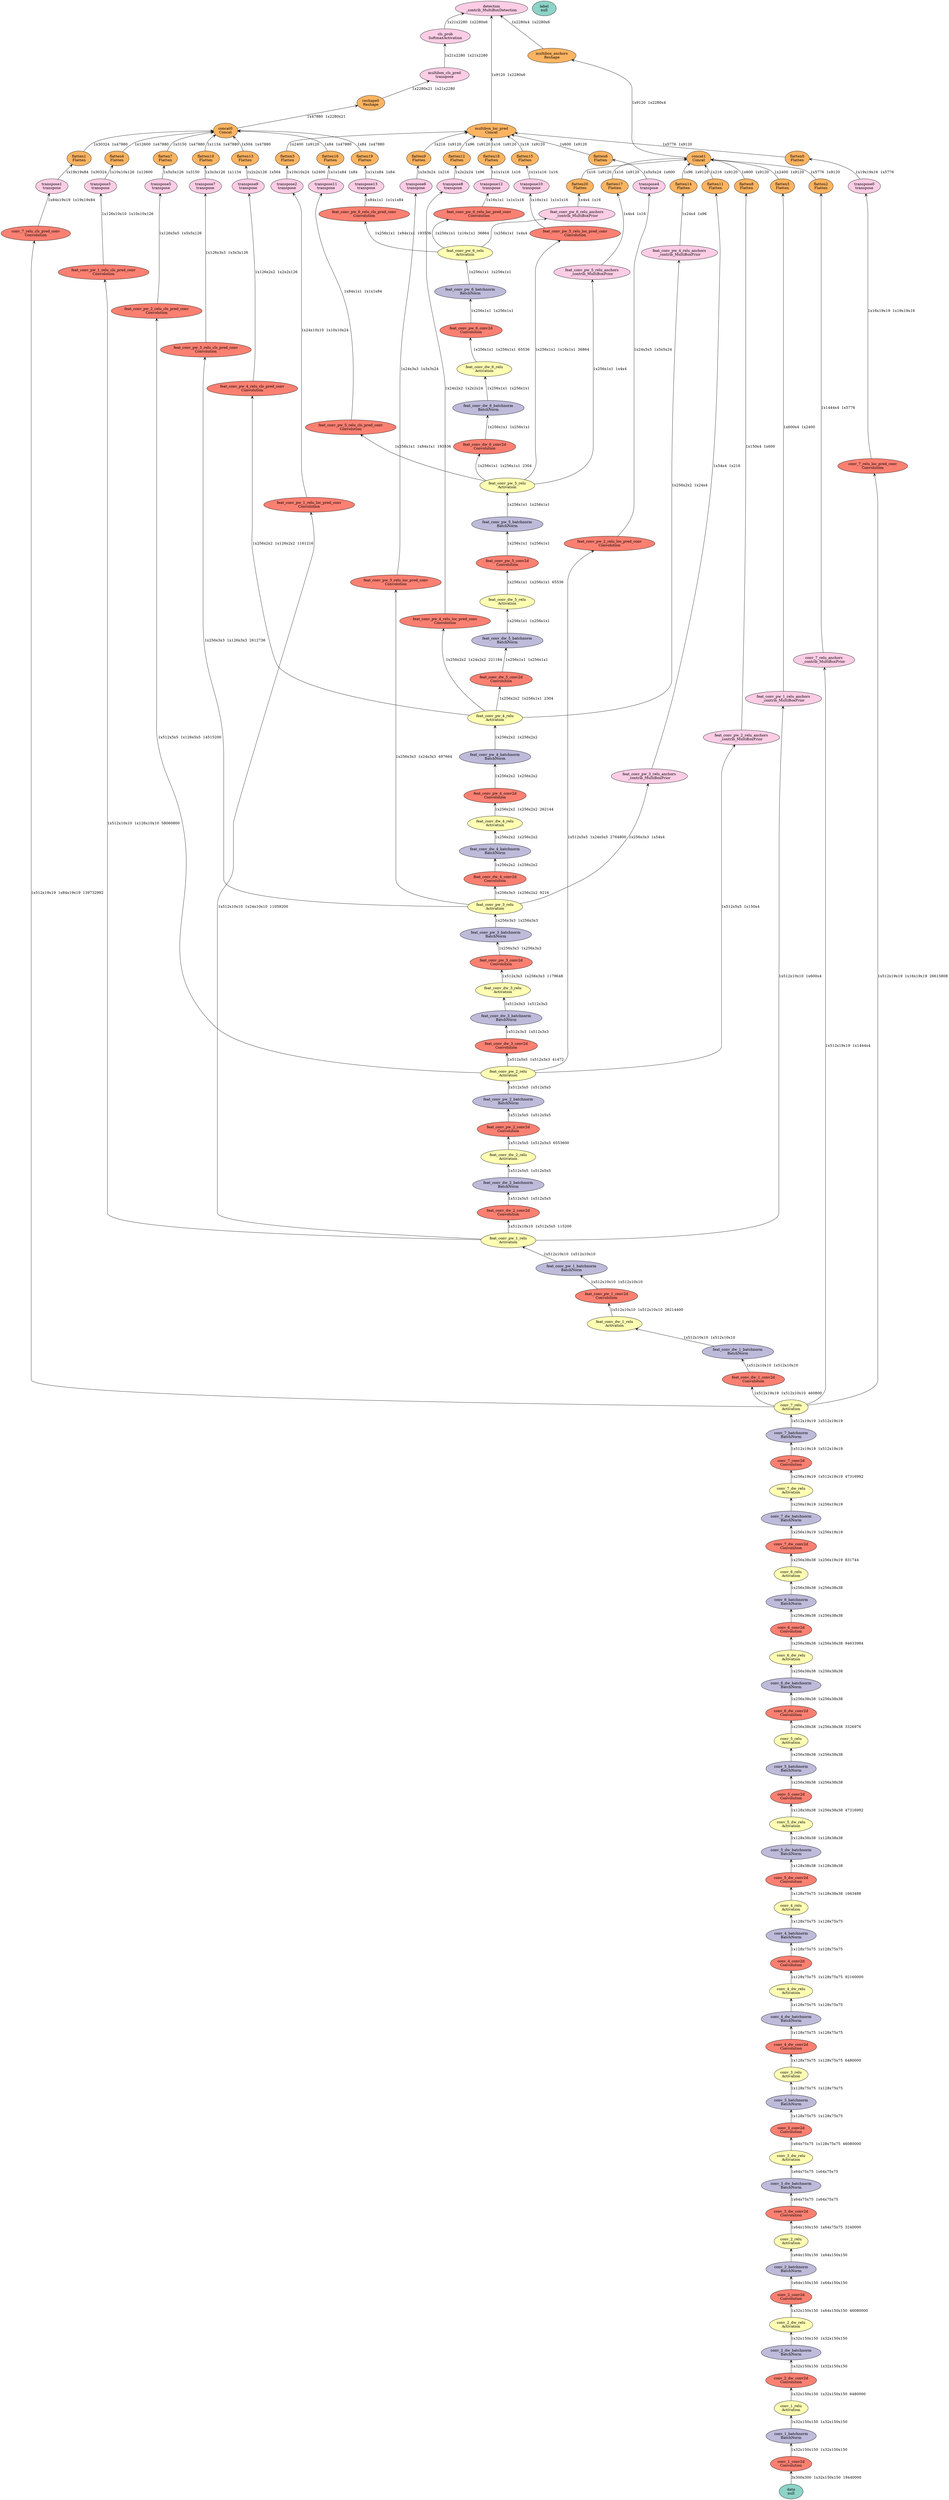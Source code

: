 digraph plot {
	data [label="data
null" fillcolor="#8dd3c7" fixedsize=false height=0.8034 hide_weights=true shape=oval style=filled width=1.3]
	conv_1_conv2d [label="conv_1_conv2d
Convolution" fillcolor="#fb8072" fixedsize=false height=0.8034 hide_weights=true shape=oval style=filled width=1.3]
	conv_1_batchnorm [label="conv_1_batchnorm
BatchNorm" fillcolor="#bebada" fixedsize=false height=0.8034 hide_weights=true shape=oval style=filled width=1.3]
	conv_1_relu [label="conv_1_relu
Activation" fillcolor="#ffffb3" fixedsize=false height=0.8034 hide_weights=true shape=oval style=filled width=1.3]
	conv_2_dw_conv2d [label="conv_2_dw_conv2d
Convolution" fillcolor="#fb8072" fixedsize=false height=0.8034 hide_weights=true shape=oval style=filled width=1.3]
	conv_2_dw_batchnorm [label="conv_2_dw_batchnorm
BatchNorm" fillcolor="#bebada" fixedsize=false height=0.8034 hide_weights=true shape=oval style=filled width=1.3]
	conv_2_dw_relu [label="conv_2_dw_relu
Activation" fillcolor="#ffffb3" fixedsize=false height=0.8034 hide_weights=true shape=oval style=filled width=1.3]
	conv_2_conv2d [label="conv_2_conv2d
Convolution" fillcolor="#fb8072" fixedsize=false height=0.8034 hide_weights=true shape=oval style=filled width=1.3]
	conv_2_batchnorm [label="conv_2_batchnorm
BatchNorm" fillcolor="#bebada" fixedsize=false height=0.8034 hide_weights=true shape=oval style=filled width=1.3]
	conv_2_relu [label="conv_2_relu
Activation" fillcolor="#ffffb3" fixedsize=false height=0.8034 hide_weights=true shape=oval style=filled width=1.3]
	conv_3_dw_conv2d [label="conv_3_dw_conv2d
Convolution" fillcolor="#fb8072" fixedsize=false height=0.8034 hide_weights=true shape=oval style=filled width=1.3]
	conv_3_dw_batchnorm [label="conv_3_dw_batchnorm
BatchNorm" fillcolor="#bebada" fixedsize=false height=0.8034 hide_weights=true shape=oval style=filled width=1.3]
	conv_3_dw_relu [label="conv_3_dw_relu
Activation" fillcolor="#ffffb3" fixedsize=false height=0.8034 hide_weights=true shape=oval style=filled width=1.3]
	conv_3_conv2d [label="conv_3_conv2d
Convolution" fillcolor="#fb8072" fixedsize=false height=0.8034 hide_weights=true shape=oval style=filled width=1.3]
	conv_3_batchnorm [label="conv_3_batchnorm
BatchNorm" fillcolor="#bebada" fixedsize=false height=0.8034 hide_weights=true shape=oval style=filled width=1.3]
	conv_3_relu [label="conv_3_relu
Activation" fillcolor="#ffffb3" fixedsize=false height=0.8034 hide_weights=true shape=oval style=filled width=1.3]
	conv_4_dw_conv2d [label="conv_4_dw_conv2d
Convolution" fillcolor="#fb8072" fixedsize=false height=0.8034 hide_weights=true shape=oval style=filled width=1.3]
	conv_4_dw_batchnorm [label="conv_4_dw_batchnorm
BatchNorm" fillcolor="#bebada" fixedsize=false height=0.8034 hide_weights=true shape=oval style=filled width=1.3]
	conv_4_dw_relu [label="conv_4_dw_relu
Activation" fillcolor="#ffffb3" fixedsize=false height=0.8034 hide_weights=true shape=oval style=filled width=1.3]
	conv_4_conv2d [label="conv_4_conv2d
Convolution" fillcolor="#fb8072" fixedsize=false height=0.8034 hide_weights=true shape=oval style=filled width=1.3]
	conv_4_batchnorm [label="conv_4_batchnorm
BatchNorm" fillcolor="#bebada" fixedsize=false height=0.8034 hide_weights=true shape=oval style=filled width=1.3]
	conv_4_relu [label="conv_4_relu
Activation" fillcolor="#ffffb3" fixedsize=false height=0.8034 hide_weights=true shape=oval style=filled width=1.3]
	conv_5_dw_conv2d [label="conv_5_dw_conv2d
Convolution" fillcolor="#fb8072" fixedsize=false height=0.8034 hide_weights=true shape=oval style=filled width=1.3]
	conv_5_dw_batchnorm [label="conv_5_dw_batchnorm
BatchNorm" fillcolor="#bebada" fixedsize=false height=0.8034 hide_weights=true shape=oval style=filled width=1.3]
	conv_5_dw_relu [label="conv_5_dw_relu
Activation" fillcolor="#ffffb3" fixedsize=false height=0.8034 hide_weights=true shape=oval style=filled width=1.3]
	conv_5_conv2d [label="conv_5_conv2d
Convolution" fillcolor="#fb8072" fixedsize=false height=0.8034 hide_weights=true shape=oval style=filled width=1.3]
	conv_5_batchnorm [label="conv_5_batchnorm
BatchNorm" fillcolor="#bebada" fixedsize=false height=0.8034 hide_weights=true shape=oval style=filled width=1.3]
	conv_5_relu [label="conv_5_relu
Activation" fillcolor="#ffffb3" fixedsize=false height=0.8034 hide_weights=true shape=oval style=filled width=1.3]
	conv_6_dw_conv2d [label="conv_6_dw_conv2d
Convolution" fillcolor="#fb8072" fixedsize=false height=0.8034 hide_weights=true shape=oval style=filled width=1.3]
	conv_6_dw_batchnorm [label="conv_6_dw_batchnorm
BatchNorm" fillcolor="#bebada" fixedsize=false height=0.8034 hide_weights=true shape=oval style=filled width=1.3]
	conv_6_dw_relu [label="conv_6_dw_relu
Activation" fillcolor="#ffffb3" fixedsize=false height=0.8034 hide_weights=true shape=oval style=filled width=1.3]
	conv_6_conv2d [label="conv_6_conv2d
Convolution" fillcolor="#fb8072" fixedsize=false height=0.8034 hide_weights=true shape=oval style=filled width=1.3]
	conv_6_batchnorm [label="conv_6_batchnorm
BatchNorm" fillcolor="#bebada" fixedsize=false height=0.8034 hide_weights=true shape=oval style=filled width=1.3]
	conv_6_relu [label="conv_6_relu
Activation" fillcolor="#ffffb3" fixedsize=false height=0.8034 hide_weights=true shape=oval style=filled width=1.3]
	conv_7_dw_conv2d [label="conv_7_dw_conv2d
Convolution" fillcolor="#fb8072" fixedsize=false height=0.8034 hide_weights=true shape=oval style=filled width=1.3]
	conv_7_dw_batchnorm [label="conv_7_dw_batchnorm
BatchNorm" fillcolor="#bebada" fixedsize=false height=0.8034 hide_weights=true shape=oval style=filled width=1.3]
	conv_7_dw_relu [label="conv_7_dw_relu
Activation" fillcolor="#ffffb3" fixedsize=false height=0.8034 hide_weights=true shape=oval style=filled width=1.3]
	conv_7_conv2d [label="conv_7_conv2d
Convolution" fillcolor="#fb8072" fixedsize=false height=0.8034 hide_weights=true shape=oval style=filled width=1.3]
	conv_7_batchnorm [label="conv_7_batchnorm
BatchNorm" fillcolor="#bebada" fixedsize=false height=0.8034 hide_weights=true shape=oval style=filled width=1.3]
	conv_7_relu [label="conv_7_relu
Activation" fillcolor="#ffffb3" fixedsize=false height=0.8034 hide_weights=true shape=oval style=filled width=1.3]
	conv_7_relu_cls_pred_conv [label="conv_7_relu_cls_pred_conv
Convolution" fillcolor="#fb8072" fixedsize=false height=0.8034 hide_weights=true shape=oval style=filled width=1.3]
	transpose1 [label="transpose1
transpose" fillcolor="#fccde5" fixedsize=false height=0.8034 hide_weights=true shape=oval style=filled width=1.3]
	flatten1 [label="flatten1
Flatten" fillcolor="#fdb462" fixedsize=false height=0.8034 hide_weights=true shape=oval style=filled width=1.3]
	feat_conv_dw_1_conv2d [label="feat_conv_dw_1_conv2d
Convolution" fillcolor="#fb8072" fixedsize=false height=0.8034 hide_weights=true shape=oval style=filled width=1.3]
	feat_conv_dw_1_batchnorm [label="feat_conv_dw_1_batchnorm
BatchNorm" fillcolor="#bebada" fixedsize=false height=0.8034 hide_weights=true shape=oval style=filled width=1.3]
	feat_conv_dw_1_relu [label="feat_conv_dw_1_relu
Activation" fillcolor="#ffffb3" fixedsize=false height=0.8034 hide_weights=true shape=oval style=filled width=1.3]
	feat_conv_pw_1_conv2d [label="feat_conv_pw_1_conv2d
Convolution" fillcolor="#fb8072" fixedsize=false height=0.8034 hide_weights=true shape=oval style=filled width=1.3]
	feat_conv_pw_1_batchnorm [label="feat_conv_pw_1_batchnorm
BatchNorm" fillcolor="#bebada" fixedsize=false height=0.8034 hide_weights=true shape=oval style=filled width=1.3]
	feat_conv_pw_1_relu [label="feat_conv_pw_1_relu
Activation" fillcolor="#ffffb3" fixedsize=false height=0.8034 hide_weights=true shape=oval style=filled width=1.3]
	feat_conv_pw_1_relu_cls_pred_conv [label="feat_conv_pw_1_relu_cls_pred_conv
Convolution" fillcolor="#fb8072" fixedsize=false height=0.8034 hide_weights=true shape=oval style=filled width=1.3]
	transpose3 [label="transpose3
transpose" fillcolor="#fccde5" fixedsize=false height=0.8034 hide_weights=true shape=oval style=filled width=1.3]
	flatten4 [label="flatten4
Flatten" fillcolor="#fdb462" fixedsize=false height=0.8034 hide_weights=true shape=oval style=filled width=1.3]
	feat_conv_dw_2_conv2d [label="feat_conv_dw_2_conv2d
Convolution" fillcolor="#fb8072" fixedsize=false height=0.8034 hide_weights=true shape=oval style=filled width=1.3]
	feat_conv_dw_2_batchnorm [label="feat_conv_dw_2_batchnorm
BatchNorm" fillcolor="#bebada" fixedsize=false height=0.8034 hide_weights=true shape=oval style=filled width=1.3]
	feat_conv_dw_2_relu [label="feat_conv_dw_2_relu
Activation" fillcolor="#ffffb3" fixedsize=false height=0.8034 hide_weights=true shape=oval style=filled width=1.3]
	feat_conv_pw_2_conv2d [label="feat_conv_pw_2_conv2d
Convolution" fillcolor="#fb8072" fixedsize=false height=0.8034 hide_weights=true shape=oval style=filled width=1.3]
	feat_conv_pw_2_batchnorm [label="feat_conv_pw_2_batchnorm
BatchNorm" fillcolor="#bebada" fixedsize=false height=0.8034 hide_weights=true shape=oval style=filled width=1.3]
	feat_conv_pw_2_relu [label="feat_conv_pw_2_relu
Activation" fillcolor="#ffffb3" fixedsize=false height=0.8034 hide_weights=true shape=oval style=filled width=1.3]
	feat_conv_pw_2_relu_cls_pred_conv [label="feat_conv_pw_2_relu_cls_pred_conv
Convolution" fillcolor="#fb8072" fixedsize=false height=0.8034 hide_weights=true shape=oval style=filled width=1.3]
	transpose5 [label="transpose5
transpose" fillcolor="#fccde5" fixedsize=false height=0.8034 hide_weights=true shape=oval style=filled width=1.3]
	flatten7 [label="flatten7
Flatten" fillcolor="#fdb462" fixedsize=false height=0.8034 hide_weights=true shape=oval style=filled width=1.3]
	feat_conv_dw_3_conv2d [label="feat_conv_dw_3_conv2d
Convolution" fillcolor="#fb8072" fixedsize=false height=0.8034 hide_weights=true shape=oval style=filled width=1.3]
	feat_conv_dw_3_batchnorm [label="feat_conv_dw_3_batchnorm
BatchNorm" fillcolor="#bebada" fixedsize=false height=0.8034 hide_weights=true shape=oval style=filled width=1.3]
	feat_conv_dw_3_relu [label="feat_conv_dw_3_relu
Activation" fillcolor="#ffffb3" fixedsize=false height=0.8034 hide_weights=true shape=oval style=filled width=1.3]
	feat_conv_pw_3_conv2d [label="feat_conv_pw_3_conv2d
Convolution" fillcolor="#fb8072" fixedsize=false height=0.8034 hide_weights=true shape=oval style=filled width=1.3]
	feat_conv_pw_3_batchnorm [label="feat_conv_pw_3_batchnorm
BatchNorm" fillcolor="#bebada" fixedsize=false height=0.8034 hide_weights=true shape=oval style=filled width=1.3]
	feat_conv_pw_3_relu [label="feat_conv_pw_3_relu
Activation" fillcolor="#ffffb3" fixedsize=false height=0.8034 hide_weights=true shape=oval style=filled width=1.3]
	feat_conv_pw_3_relu_cls_pred_conv [label="feat_conv_pw_3_relu_cls_pred_conv
Convolution" fillcolor="#fb8072" fixedsize=false height=0.8034 hide_weights=true shape=oval style=filled width=1.3]
	transpose7 [label="transpose7
transpose" fillcolor="#fccde5" fixedsize=false height=0.8034 hide_weights=true shape=oval style=filled width=1.3]
	flatten10 [label="flatten10
Flatten" fillcolor="#fdb462" fixedsize=false height=0.8034 hide_weights=true shape=oval style=filled width=1.3]
	feat_conv_dw_4_conv2d [label="feat_conv_dw_4_conv2d
Convolution" fillcolor="#fb8072" fixedsize=false height=0.8034 hide_weights=true shape=oval style=filled width=1.3]
	feat_conv_dw_4_batchnorm [label="feat_conv_dw_4_batchnorm
BatchNorm" fillcolor="#bebada" fixedsize=false height=0.8034 hide_weights=true shape=oval style=filled width=1.3]
	feat_conv_dw_4_relu [label="feat_conv_dw_4_relu
Activation" fillcolor="#ffffb3" fixedsize=false height=0.8034 hide_weights=true shape=oval style=filled width=1.3]
	feat_conv_pw_4_conv2d [label="feat_conv_pw_4_conv2d
Convolution" fillcolor="#fb8072" fixedsize=false height=0.8034 hide_weights=true shape=oval style=filled width=1.3]
	feat_conv_pw_4_batchnorm [label="feat_conv_pw_4_batchnorm
BatchNorm" fillcolor="#bebada" fixedsize=false height=0.8034 hide_weights=true shape=oval style=filled width=1.3]
	feat_conv_pw_4_relu [label="feat_conv_pw_4_relu
Activation" fillcolor="#ffffb3" fixedsize=false height=0.8034 hide_weights=true shape=oval style=filled width=1.3]
	feat_conv_pw_4_relu_cls_pred_conv [label="feat_conv_pw_4_relu_cls_pred_conv
Convolution" fillcolor="#fb8072" fixedsize=false height=0.8034 hide_weights=true shape=oval style=filled width=1.3]
	transpose9 [label="transpose9
transpose" fillcolor="#fccde5" fixedsize=false height=0.8034 hide_weights=true shape=oval style=filled width=1.3]
	flatten13 [label="flatten13
Flatten" fillcolor="#fdb462" fixedsize=false height=0.8034 hide_weights=true shape=oval style=filled width=1.3]
	feat_conv_dw_5_conv2d [label="feat_conv_dw_5_conv2d
Convolution" fillcolor="#fb8072" fixedsize=false height=0.8034 hide_weights=true shape=oval style=filled width=1.3]
	feat_conv_dw_5_batchnorm [label="feat_conv_dw_5_batchnorm
BatchNorm" fillcolor="#bebada" fixedsize=false height=0.8034 hide_weights=true shape=oval style=filled width=1.3]
	feat_conv_dw_5_relu [label="feat_conv_dw_5_relu
Activation" fillcolor="#ffffb3" fixedsize=false height=0.8034 hide_weights=true shape=oval style=filled width=1.3]
	feat_conv_pw_5_conv2d [label="feat_conv_pw_5_conv2d
Convolution" fillcolor="#fb8072" fixedsize=false height=0.8034 hide_weights=true shape=oval style=filled width=1.3]
	feat_conv_pw_5_batchnorm [label="feat_conv_pw_5_batchnorm
BatchNorm" fillcolor="#bebada" fixedsize=false height=0.8034 hide_weights=true shape=oval style=filled width=1.3]
	feat_conv_pw_5_relu [label="feat_conv_pw_5_relu
Activation" fillcolor="#ffffb3" fixedsize=false height=0.8034 hide_weights=true shape=oval style=filled width=1.3]
	feat_conv_pw_5_relu_cls_pred_conv [label="feat_conv_pw_5_relu_cls_pred_conv
Convolution" fillcolor="#fb8072" fixedsize=false height=0.8034 hide_weights=true shape=oval style=filled width=1.3]
	transpose11 [label="transpose11
transpose" fillcolor="#fccde5" fixedsize=false height=0.8034 hide_weights=true shape=oval style=filled width=1.3]
	flatten16 [label="flatten16
Flatten" fillcolor="#fdb462" fixedsize=false height=0.8034 hide_weights=true shape=oval style=filled width=1.3]
	feat_conv_dw_6_conv2d [label="feat_conv_dw_6_conv2d
Convolution" fillcolor="#fb8072" fixedsize=false height=0.8034 hide_weights=true shape=oval style=filled width=1.3]
	feat_conv_dw_6_batchnorm [label="feat_conv_dw_6_batchnorm
BatchNorm" fillcolor="#bebada" fixedsize=false height=0.8034 hide_weights=true shape=oval style=filled width=1.3]
	feat_conv_dw_6_relu [label="feat_conv_dw_6_relu
Activation" fillcolor="#ffffb3" fixedsize=false height=0.8034 hide_weights=true shape=oval style=filled width=1.3]
	feat_conv_pw_6_conv2d [label="feat_conv_pw_6_conv2d
Convolution" fillcolor="#fb8072" fixedsize=false height=0.8034 hide_weights=true shape=oval style=filled width=1.3]
	feat_conv_pw_6_batchnorm [label="feat_conv_pw_6_batchnorm
BatchNorm" fillcolor="#bebada" fixedsize=false height=0.8034 hide_weights=true shape=oval style=filled width=1.3]
	feat_conv_pw_6_relu [label="feat_conv_pw_6_relu
Activation" fillcolor="#ffffb3" fixedsize=false height=0.8034 hide_weights=true shape=oval style=filled width=1.3]
	feat_conv_pw_6_relu_cls_pred_conv [label="feat_conv_pw_6_relu_cls_pred_conv
Convolution" fillcolor="#fb8072" fixedsize=false height=0.8034 hide_weights=true shape=oval style=filled width=1.3]
	transpose13 [label="transpose13
transpose" fillcolor="#fccde5" fixedsize=false height=0.8034 hide_weights=true shape=oval style=filled width=1.3]
	flatten19 [label="flatten19
Flatten" fillcolor="#fdb462" fixedsize=false height=0.8034 hide_weights=true shape=oval style=filled width=1.3]
	concat0 [label="concat0
Concat" fillcolor="#fdb462" fixedsize=false height=0.8034 hide_weights=true shape=oval style=filled width=1.3]
	reshape0 [label="reshape0
Reshape" fillcolor="#fdb462" fixedsize=false height=0.8034 hide_weights=true shape=oval style=filled width=1.3]
	multibox_cls_pred [label="multibox_cls_pred
transpose" fillcolor="#fccde5" fixedsize=false height=0.8034 hide_weights=true shape=oval style=filled width=1.3]
	cls_prob [label="cls_prob
SoftmaxActivation" fillcolor="#fccde5" fixedsize=false height=0.8034 hide_weights=true shape=oval style=filled width=1.3]
	conv_7_relu_loc_pred_conv [label="conv_7_relu_loc_pred_conv
Convolution" fillcolor="#fb8072" fixedsize=false height=0.8034 hide_weights=true shape=oval style=filled width=1.3]
	transpose0 [label="transpose0
transpose" fillcolor="#fccde5" fixedsize=false height=0.8034 hide_weights=true shape=oval style=filled width=1.3]
	flatten0 [label="flatten0
Flatten" fillcolor="#fdb462" fixedsize=false height=0.8034 hide_weights=true shape=oval style=filled width=1.3]
	feat_conv_pw_1_relu_loc_pred_conv [label="feat_conv_pw_1_relu_loc_pred_conv
Convolution" fillcolor="#fb8072" fixedsize=false height=0.8034 hide_weights=true shape=oval style=filled width=1.3]
	transpose2 [label="transpose2
transpose" fillcolor="#fccde5" fixedsize=false height=0.8034 hide_weights=true shape=oval style=filled width=1.3]
	flatten3 [label="flatten3
Flatten" fillcolor="#fdb462" fixedsize=false height=0.8034 hide_weights=true shape=oval style=filled width=1.3]
	feat_conv_pw_2_relu_loc_pred_conv [label="feat_conv_pw_2_relu_loc_pred_conv
Convolution" fillcolor="#fb8072" fixedsize=false height=0.8034 hide_weights=true shape=oval style=filled width=1.3]
	transpose4 [label="transpose4
transpose" fillcolor="#fccde5" fixedsize=false height=0.8034 hide_weights=true shape=oval style=filled width=1.3]
	flatten6 [label="flatten6
Flatten" fillcolor="#fdb462" fixedsize=false height=0.8034 hide_weights=true shape=oval style=filled width=1.3]
	feat_conv_pw_3_relu_loc_pred_conv [label="feat_conv_pw_3_relu_loc_pred_conv
Convolution" fillcolor="#fb8072" fixedsize=false height=0.8034 hide_weights=true shape=oval style=filled width=1.3]
	transpose6 [label="transpose6
transpose" fillcolor="#fccde5" fixedsize=false height=0.8034 hide_weights=true shape=oval style=filled width=1.3]
	flatten9 [label="flatten9
Flatten" fillcolor="#fdb462" fixedsize=false height=0.8034 hide_weights=true shape=oval style=filled width=1.3]
	feat_conv_pw_4_relu_loc_pred_conv [label="feat_conv_pw_4_relu_loc_pred_conv
Convolution" fillcolor="#fb8072" fixedsize=false height=0.8034 hide_weights=true shape=oval style=filled width=1.3]
	transpose8 [label="transpose8
transpose" fillcolor="#fccde5" fixedsize=false height=0.8034 hide_weights=true shape=oval style=filled width=1.3]
	flatten12 [label="flatten12
Flatten" fillcolor="#fdb462" fixedsize=false height=0.8034 hide_weights=true shape=oval style=filled width=1.3]
	feat_conv_pw_5_relu_loc_pred_conv [label="feat_conv_pw_5_relu_loc_pred_conv
Convolution" fillcolor="#fb8072" fixedsize=false height=0.8034 hide_weights=true shape=oval style=filled width=1.3]
	transpose10 [label="transpose10
transpose" fillcolor="#fccde5" fixedsize=false height=0.8034 hide_weights=true shape=oval style=filled width=1.3]
	flatten15 [label="flatten15
Flatten" fillcolor="#fdb462" fixedsize=false height=0.8034 hide_weights=true shape=oval style=filled width=1.3]
	feat_conv_pw_6_relu_loc_pred_conv [label="feat_conv_pw_6_relu_loc_pred_conv
Convolution" fillcolor="#fb8072" fixedsize=false height=0.8034 hide_weights=true shape=oval style=filled width=1.3]
	transpose12 [label="transpose12
transpose" fillcolor="#fccde5" fixedsize=false height=0.8034 hide_weights=true shape=oval style=filled width=1.3]
	flatten18 [label="flatten18
Flatten" fillcolor="#fdb462" fixedsize=false height=0.8034 hide_weights=true shape=oval style=filled width=1.3]
	multibox_loc_pred [label="multibox_loc_pred
Concat" fillcolor="#fdb462" fixedsize=false height=0.8034 hide_weights=true shape=oval style=filled width=1.3]
	conv_7_relu_anchors [label="conv_7_relu_anchors
_contrib_MultiBoxPrior" fillcolor="#fccde5" fixedsize=false height=0.8034 hide_weights=true shape=oval style=filled width=1.3]
	flatten2 [label="flatten2
Flatten" fillcolor="#fdb462" fixedsize=false height=0.8034 hide_weights=true shape=oval style=filled width=1.3]
	feat_conv_pw_1_relu_anchors [label="feat_conv_pw_1_relu_anchors
_contrib_MultiBoxPrior" fillcolor="#fccde5" fixedsize=false height=0.8034 hide_weights=true shape=oval style=filled width=1.3]
	flatten5 [label="flatten5
Flatten" fillcolor="#fdb462" fixedsize=false height=0.8034 hide_weights=true shape=oval style=filled width=1.3]
	feat_conv_pw_2_relu_anchors [label="feat_conv_pw_2_relu_anchors
_contrib_MultiBoxPrior" fillcolor="#fccde5" fixedsize=false height=0.8034 hide_weights=true shape=oval style=filled width=1.3]
	flatten8 [label="flatten8
Flatten" fillcolor="#fdb462" fixedsize=false height=0.8034 hide_weights=true shape=oval style=filled width=1.3]
	feat_conv_pw_3_relu_anchors [label="feat_conv_pw_3_relu_anchors
_contrib_MultiBoxPrior" fillcolor="#fccde5" fixedsize=false height=0.8034 hide_weights=true shape=oval style=filled width=1.3]
	flatten11 [label="flatten11
Flatten" fillcolor="#fdb462" fixedsize=false height=0.8034 hide_weights=true shape=oval style=filled width=1.3]
	feat_conv_pw_4_relu_anchors [label="feat_conv_pw_4_relu_anchors
_contrib_MultiBoxPrior" fillcolor="#fccde5" fixedsize=false height=0.8034 hide_weights=true shape=oval style=filled width=1.3]
	flatten14 [label="flatten14
Flatten" fillcolor="#fdb462" fixedsize=false height=0.8034 hide_weights=true shape=oval style=filled width=1.3]
	feat_conv_pw_5_relu_anchors [label="feat_conv_pw_5_relu_anchors
_contrib_MultiBoxPrior" fillcolor="#fccde5" fixedsize=false height=0.8034 hide_weights=true shape=oval style=filled width=1.3]
	flatten17 [label="flatten17
Flatten" fillcolor="#fdb462" fixedsize=false height=0.8034 hide_weights=true shape=oval style=filled width=1.3]
	feat_conv_pw_6_relu_anchors [label="feat_conv_pw_6_relu_anchors
_contrib_MultiBoxPrior" fillcolor="#fccde5" fixedsize=false height=0.8034 hide_weights=true shape=oval style=filled width=1.3]
	flatten20 [label="flatten20
Flatten" fillcolor="#fdb462" fixedsize=false height=0.8034 hide_weights=true shape=oval style=filled width=1.3]
	concat1 [label="concat1
Concat" fillcolor="#fdb462" fixedsize=false height=0.8034 hide_weights=true shape=oval style=filled width=1.3]
	multibox_anchors [label="multibox_anchors
Reshape" fillcolor="#fdb462" fixedsize=false height=0.8034 hide_weights=true shape=oval style=filled width=1.3]
	detection [label="detection
_contrib_MultiBoxDetection" fillcolor="#fccde5" fixedsize=false height=0.8034 hide_weights=true shape=oval style=filled width=1.3]
	label [label="label
null" fillcolor="#8dd3c7" fixedsize=false height=0.8034 hide_weights=true shape=oval style=filled width=1.3]
	conv_1_conv2d -> data [label="3x300x300  1x32x150x150  19440000" arrowtail=open dir=back]
	conv_1_batchnorm -> conv_1_conv2d [label="1x32x150x150  1x32x150x150" arrowtail=open dir=back]
	conv_1_relu -> conv_1_batchnorm [label="1x32x150x150  1x32x150x150" arrowtail=open dir=back]
	conv_2_dw_conv2d -> conv_1_relu [label="1x32x150x150  1x32x150x150  6480000" arrowtail=open dir=back]
	conv_2_dw_batchnorm -> conv_2_dw_conv2d [label="1x32x150x150  1x32x150x150" arrowtail=open dir=back]
	conv_2_dw_relu -> conv_2_dw_batchnorm [label="1x32x150x150  1x32x150x150" arrowtail=open dir=back]
	conv_2_conv2d -> conv_2_dw_relu [label="1x32x150x150  1x64x150x150  46080000" arrowtail=open dir=back]
	conv_2_batchnorm -> conv_2_conv2d [label="1x64x150x150  1x64x150x150" arrowtail=open dir=back]
	conv_2_relu -> conv_2_batchnorm [label="1x64x150x150  1x64x150x150" arrowtail=open dir=back]
	conv_3_dw_conv2d -> conv_2_relu [label="1x64x150x150  1x64x75x75  3240000" arrowtail=open dir=back]
	conv_3_dw_batchnorm -> conv_3_dw_conv2d [label="1x64x75x75  1x64x75x75" arrowtail=open dir=back]
	conv_3_dw_relu -> conv_3_dw_batchnorm [label="1x64x75x75  1x64x75x75" arrowtail=open dir=back]
	conv_3_conv2d -> conv_3_dw_relu [label="1x64x75x75  1x128x75x75  46080000" arrowtail=open dir=back]
	conv_3_batchnorm -> conv_3_conv2d [label="1x128x75x75  1x128x75x75" arrowtail=open dir=back]
	conv_3_relu -> conv_3_batchnorm [label="1x128x75x75  1x128x75x75" arrowtail=open dir=back]
	conv_4_dw_conv2d -> conv_3_relu [label="1x128x75x75  1x128x75x75  6480000" arrowtail=open dir=back]
	conv_4_dw_batchnorm -> conv_4_dw_conv2d [label="1x128x75x75  1x128x75x75" arrowtail=open dir=back]
	conv_4_dw_relu -> conv_4_dw_batchnorm [label="1x128x75x75  1x128x75x75" arrowtail=open dir=back]
	conv_4_conv2d -> conv_4_dw_relu [label="1x128x75x75  1x128x75x75  92160000" arrowtail=open dir=back]
	conv_4_batchnorm -> conv_4_conv2d [label="1x128x75x75  1x128x75x75" arrowtail=open dir=back]
	conv_4_relu -> conv_4_batchnorm [label="1x128x75x75  1x128x75x75" arrowtail=open dir=back]
	conv_5_dw_conv2d -> conv_4_relu [label="1x128x75x75  1x128x38x38  1663488" arrowtail=open dir=back]
	conv_5_dw_batchnorm -> conv_5_dw_conv2d [label="1x128x38x38  1x128x38x38" arrowtail=open dir=back]
	conv_5_dw_relu -> conv_5_dw_batchnorm [label="1x128x38x38  1x128x38x38" arrowtail=open dir=back]
	conv_5_conv2d -> conv_5_dw_relu [label="1x128x38x38  1x256x38x38  47316992" arrowtail=open dir=back]
	conv_5_batchnorm -> conv_5_conv2d [label="1x256x38x38  1x256x38x38" arrowtail=open dir=back]
	conv_5_relu -> conv_5_batchnorm [label="1x256x38x38  1x256x38x38" arrowtail=open dir=back]
	conv_6_dw_conv2d -> conv_5_relu [label="1x256x38x38  1x256x38x38  3326976" arrowtail=open dir=back]
	conv_6_dw_batchnorm -> conv_6_dw_conv2d [label="1x256x38x38  1x256x38x38" arrowtail=open dir=back]
	conv_6_dw_relu -> conv_6_dw_batchnorm [label="1x256x38x38  1x256x38x38" arrowtail=open dir=back]
	conv_6_conv2d -> conv_6_dw_relu [label="1x256x38x38  1x256x38x38  94633984" arrowtail=open dir=back]
	conv_6_batchnorm -> conv_6_conv2d [label="1x256x38x38  1x256x38x38" arrowtail=open dir=back]
	conv_6_relu -> conv_6_batchnorm [label="1x256x38x38  1x256x38x38" arrowtail=open dir=back]
	conv_7_dw_conv2d -> conv_6_relu [label="1x256x38x38  1x256x19x19  831744" arrowtail=open dir=back]
	conv_7_dw_batchnorm -> conv_7_dw_conv2d [label="1x256x19x19  1x256x19x19" arrowtail=open dir=back]
	conv_7_dw_relu -> conv_7_dw_batchnorm [label="1x256x19x19  1x256x19x19" arrowtail=open dir=back]
	conv_7_conv2d -> conv_7_dw_relu [label="1x256x19x19  1x512x19x19  47316992" arrowtail=open dir=back]
	conv_7_batchnorm -> conv_7_conv2d [label="1x512x19x19  1x512x19x19" arrowtail=open dir=back]
	conv_7_relu -> conv_7_batchnorm [label="1x512x19x19  1x512x19x19" arrowtail=open dir=back]
	conv_7_relu_cls_pred_conv -> conv_7_relu [label="1x512x19x19  1x84x19x19  139732992" arrowtail=open dir=back]
	transpose1 -> conv_7_relu_cls_pred_conv [label="1x84x19x19  1x19x19x84" arrowtail=open dir=back]
	flatten1 -> transpose1 [label="1x19x19x84  1x30324" arrowtail=open dir=back]
	feat_conv_dw_1_conv2d -> conv_7_relu [label="1x512x19x19  1x512x10x10  460800" arrowtail=open dir=back]
	feat_conv_dw_1_batchnorm -> feat_conv_dw_1_conv2d [label="1x512x10x10  1x512x10x10" arrowtail=open dir=back]
	feat_conv_dw_1_relu -> feat_conv_dw_1_batchnorm [label="1x512x10x10  1x512x10x10" arrowtail=open dir=back]
	feat_conv_pw_1_conv2d -> feat_conv_dw_1_relu [label="1x512x10x10  1x512x10x10  26214400" arrowtail=open dir=back]
	feat_conv_pw_1_batchnorm -> feat_conv_pw_1_conv2d [label="1x512x10x10  1x512x10x10" arrowtail=open dir=back]
	feat_conv_pw_1_relu -> feat_conv_pw_1_batchnorm [label="1x512x10x10  1x512x10x10" arrowtail=open dir=back]
	feat_conv_pw_1_relu_cls_pred_conv -> feat_conv_pw_1_relu [label="1x512x10x10  1x126x10x10  58060800" arrowtail=open dir=back]
	transpose3 -> feat_conv_pw_1_relu_cls_pred_conv [label="1x126x10x10  1x10x10x126" arrowtail=open dir=back]
	flatten4 -> transpose3 [label="1x10x10x126  1x12600" arrowtail=open dir=back]
	feat_conv_dw_2_conv2d -> feat_conv_pw_1_relu [label="1x512x10x10  1x512x5x5  115200" arrowtail=open dir=back]
	feat_conv_dw_2_batchnorm -> feat_conv_dw_2_conv2d [label="1x512x5x5  1x512x5x5" arrowtail=open dir=back]
	feat_conv_dw_2_relu -> feat_conv_dw_2_batchnorm [label="1x512x5x5  1x512x5x5" arrowtail=open dir=back]
	feat_conv_pw_2_conv2d -> feat_conv_dw_2_relu [label="1x512x5x5  1x512x5x5  6553600" arrowtail=open dir=back]
	feat_conv_pw_2_batchnorm -> feat_conv_pw_2_conv2d [label="1x512x5x5  1x512x5x5" arrowtail=open dir=back]
	feat_conv_pw_2_relu -> feat_conv_pw_2_batchnorm [label="1x512x5x5  1x512x5x5" arrowtail=open dir=back]
	feat_conv_pw_2_relu_cls_pred_conv -> feat_conv_pw_2_relu [label="1x512x5x5  1x126x5x5  14515200" arrowtail=open dir=back]
	transpose5 -> feat_conv_pw_2_relu_cls_pred_conv [label="1x126x5x5  1x5x5x126" arrowtail=open dir=back]
	flatten7 -> transpose5 [label="1x5x5x126  1x3150" arrowtail=open dir=back]
	feat_conv_dw_3_conv2d -> feat_conv_pw_2_relu [label="1x512x5x5  1x512x3x3  41472" arrowtail=open dir=back]
	feat_conv_dw_3_batchnorm -> feat_conv_dw_3_conv2d [label="1x512x3x3  1x512x3x3" arrowtail=open dir=back]
	feat_conv_dw_3_relu -> feat_conv_dw_3_batchnorm [label="1x512x3x3  1x512x3x3" arrowtail=open dir=back]
	feat_conv_pw_3_conv2d -> feat_conv_dw_3_relu [label="1x512x3x3  1x256x3x3  1179648" arrowtail=open dir=back]
	feat_conv_pw_3_batchnorm -> feat_conv_pw_3_conv2d [label="1x256x3x3  1x256x3x3" arrowtail=open dir=back]
	feat_conv_pw_3_relu -> feat_conv_pw_3_batchnorm [label="1x256x3x3  1x256x3x3" arrowtail=open dir=back]
	feat_conv_pw_3_relu_cls_pred_conv -> feat_conv_pw_3_relu [label="1x256x3x3  1x126x3x3  2612736" arrowtail=open dir=back]
	transpose7 -> feat_conv_pw_3_relu_cls_pred_conv [label="1x126x3x3  1x3x3x126" arrowtail=open dir=back]
	flatten10 -> transpose7 [label="1x3x3x126  1x1134" arrowtail=open dir=back]
	feat_conv_dw_4_conv2d -> feat_conv_pw_3_relu [label="1x256x3x3  1x256x2x2  9216" arrowtail=open dir=back]
	feat_conv_dw_4_batchnorm -> feat_conv_dw_4_conv2d [label="1x256x2x2  1x256x2x2" arrowtail=open dir=back]
	feat_conv_dw_4_relu -> feat_conv_dw_4_batchnorm [label="1x256x2x2  1x256x2x2" arrowtail=open dir=back]
	feat_conv_pw_4_conv2d -> feat_conv_dw_4_relu [label="1x256x2x2  1x256x2x2  262144" arrowtail=open dir=back]
	feat_conv_pw_4_batchnorm -> feat_conv_pw_4_conv2d [label="1x256x2x2  1x256x2x2" arrowtail=open dir=back]
	feat_conv_pw_4_relu -> feat_conv_pw_4_batchnorm [label="1x256x2x2  1x256x2x2" arrowtail=open dir=back]
	feat_conv_pw_4_relu_cls_pred_conv -> feat_conv_pw_4_relu [label="1x256x2x2  1x126x2x2  1161216" arrowtail=open dir=back]
	transpose9 -> feat_conv_pw_4_relu_cls_pred_conv [label="1x126x2x2  1x2x2x126" arrowtail=open dir=back]
	flatten13 -> transpose9 [label="1x2x2x126  1x504" arrowtail=open dir=back]
	feat_conv_dw_5_conv2d -> feat_conv_pw_4_relu [label="1x256x2x2  1x256x1x1  2304" arrowtail=open dir=back]
	feat_conv_dw_5_batchnorm -> feat_conv_dw_5_conv2d [label="1x256x1x1  1x256x1x1" arrowtail=open dir=back]
	feat_conv_dw_5_relu -> feat_conv_dw_5_batchnorm [label="1x256x1x1  1x256x1x1" arrowtail=open dir=back]
	feat_conv_pw_5_conv2d -> feat_conv_dw_5_relu [label="1x256x1x1  1x256x1x1  65536" arrowtail=open dir=back]
	feat_conv_pw_5_batchnorm -> feat_conv_pw_5_conv2d [label="1x256x1x1  1x256x1x1" arrowtail=open dir=back]
	feat_conv_pw_5_relu -> feat_conv_pw_5_batchnorm [label="1x256x1x1  1x256x1x1" arrowtail=open dir=back]
	feat_conv_pw_5_relu_cls_pred_conv -> feat_conv_pw_5_relu [label="1x256x1x1  1x84x1x1  193536" arrowtail=open dir=back]
	transpose11 -> feat_conv_pw_5_relu_cls_pred_conv [label="1x84x1x1  1x1x1x84" arrowtail=open dir=back]
	flatten16 -> transpose11 [label="1x1x1x84  1x84" arrowtail=open dir=back]
	feat_conv_dw_6_conv2d -> feat_conv_pw_5_relu [label="1x256x1x1  1x256x1x1  2304" arrowtail=open dir=back]
	feat_conv_dw_6_batchnorm -> feat_conv_dw_6_conv2d [label="1x256x1x1  1x256x1x1" arrowtail=open dir=back]
	feat_conv_dw_6_relu -> feat_conv_dw_6_batchnorm [label="1x256x1x1  1x256x1x1" arrowtail=open dir=back]
	feat_conv_pw_6_conv2d -> feat_conv_dw_6_relu [label="1x256x1x1  1x256x1x1  65536" arrowtail=open dir=back]
	feat_conv_pw_6_batchnorm -> feat_conv_pw_6_conv2d [label="1x256x1x1  1x256x1x1" arrowtail=open dir=back]
	feat_conv_pw_6_relu -> feat_conv_pw_6_batchnorm [label="1x256x1x1  1x256x1x1" arrowtail=open dir=back]
	feat_conv_pw_6_relu_cls_pred_conv -> feat_conv_pw_6_relu [label="1x256x1x1  1x84x1x1  193536" arrowtail=open dir=back]
	transpose13 -> feat_conv_pw_6_relu_cls_pred_conv [label="1x84x1x1  1x1x1x84" arrowtail=open dir=back]
	flatten19 -> transpose13 [label="1x1x1x84  1x84" arrowtail=open dir=back]
	concat0 -> flatten1 [label="1x30324  1x47880" arrowtail=open dir=back]
	concat0 -> flatten4 [label="1x12600  1x47880" arrowtail=open dir=back]
	concat0 -> flatten7 [label="1x3150  1x47880" arrowtail=open dir=back]
	concat0 -> flatten10 [label="1x1134  1x47880" arrowtail=open dir=back]
	concat0 -> flatten13 [label="1x504  1x47880" arrowtail=open dir=back]
	concat0 -> flatten16 [label="1x84  1x47880" arrowtail=open dir=back]
	concat0 -> flatten19 [label="1x84  1x47880" arrowtail=open dir=back]
	reshape0 -> concat0 [label="1x47880  1x2280x21" arrowtail=open dir=back]
	multibox_cls_pred -> reshape0 [label="1x2280x21  1x21x2280" arrowtail=open dir=back]
	cls_prob -> multibox_cls_pred [label="1x21x2280  1x21x2280" arrowtail=open dir=back]
	conv_7_relu_loc_pred_conv -> conv_7_relu [label="1x512x19x19  1x16x19x19  26615808" arrowtail=open dir=back]
	transpose0 -> conv_7_relu_loc_pred_conv [label="1x16x19x19  1x19x19x16" arrowtail=open dir=back]
	flatten0 -> transpose0 [label="1x19x19x16  1x5776" arrowtail=open dir=back]
	feat_conv_pw_1_relu_loc_pred_conv -> feat_conv_pw_1_relu [label="1x512x10x10  1x24x10x10  11059200" arrowtail=open dir=back]
	transpose2 -> feat_conv_pw_1_relu_loc_pred_conv [label="1x24x10x10  1x10x10x24" arrowtail=open dir=back]
	flatten3 -> transpose2 [label="1x10x10x24  1x2400" arrowtail=open dir=back]
	feat_conv_pw_2_relu_loc_pred_conv -> feat_conv_pw_2_relu [label="1x512x5x5  1x24x5x5  2764800" arrowtail=open dir=back]
	transpose4 -> feat_conv_pw_2_relu_loc_pred_conv [label="1x24x5x5  1x5x5x24" arrowtail=open dir=back]
	flatten6 -> transpose4 [label="1x5x5x24  1x600" arrowtail=open dir=back]
	feat_conv_pw_3_relu_loc_pred_conv -> feat_conv_pw_3_relu [label="1x256x3x3  1x24x3x3  497664" arrowtail=open dir=back]
	transpose6 -> feat_conv_pw_3_relu_loc_pred_conv [label="1x24x3x3  1x3x3x24" arrowtail=open dir=back]
	flatten9 -> transpose6 [label="1x3x3x24  1x216" arrowtail=open dir=back]
	feat_conv_pw_4_relu_loc_pred_conv -> feat_conv_pw_4_relu [label="1x256x2x2  1x24x2x2  221184" arrowtail=open dir=back]
	transpose8 -> feat_conv_pw_4_relu_loc_pred_conv [label="1x24x2x2  1x2x2x24" arrowtail=open dir=back]
	flatten12 -> transpose8 [label="1x2x2x24  1x96" arrowtail=open dir=back]
	feat_conv_pw_5_relu_loc_pred_conv -> feat_conv_pw_5_relu [label="1x256x1x1  1x16x1x1  36864" arrowtail=open dir=back]
	transpose10 -> feat_conv_pw_5_relu_loc_pred_conv [label="1x16x1x1  1x1x1x16" arrowtail=open dir=back]
	flatten15 -> transpose10 [label="1x1x1x16  1x16" arrowtail=open dir=back]
	feat_conv_pw_6_relu_loc_pred_conv -> feat_conv_pw_6_relu [label="1x256x1x1  1x16x1x1  36864" arrowtail=open dir=back]
	transpose12 -> feat_conv_pw_6_relu_loc_pred_conv [label="1x16x1x1  1x1x1x16" arrowtail=open dir=back]
	flatten18 -> transpose12 [label="1x1x1x16  1x16" arrowtail=open dir=back]
	multibox_loc_pred -> flatten0 [label="1x5776  1x9120" arrowtail=open dir=back]
	multibox_loc_pred -> flatten3 [label="1x2400  1x9120" arrowtail=open dir=back]
	multibox_loc_pred -> flatten6 [label="1x600  1x9120" arrowtail=open dir=back]
	multibox_loc_pred -> flatten9 [label="1x216  1x9120" arrowtail=open dir=back]
	multibox_loc_pred -> flatten12 [label="1x96  1x9120" arrowtail=open dir=back]
	multibox_loc_pred -> flatten15 [label="1x16  1x9120" arrowtail=open dir=back]
	multibox_loc_pred -> flatten18 [label="1x16  1x9120" arrowtail=open dir=back]
	conv_7_relu_anchors -> conv_7_relu [label="1x512x19x19  1x1444x4" arrowtail=open dir=back]
	flatten2 -> conv_7_relu_anchors [label="1x1444x4  1x5776" arrowtail=open dir=back]
	feat_conv_pw_1_relu_anchors -> feat_conv_pw_1_relu [label="1x512x10x10  1x600x4" arrowtail=open dir=back]
	flatten5 -> feat_conv_pw_1_relu_anchors [label="1x600x4  1x2400" arrowtail=open dir=back]
	feat_conv_pw_2_relu_anchors -> feat_conv_pw_2_relu [label="1x512x5x5  1x150x4" arrowtail=open dir=back]
	flatten8 -> feat_conv_pw_2_relu_anchors [label="1x150x4  1x600" arrowtail=open dir=back]
	feat_conv_pw_3_relu_anchors -> feat_conv_pw_3_relu [label="1x256x3x3  1x54x4" arrowtail=open dir=back]
	flatten11 -> feat_conv_pw_3_relu_anchors [label="1x54x4  1x216" arrowtail=open dir=back]
	feat_conv_pw_4_relu_anchors -> feat_conv_pw_4_relu [label="1x256x2x2  1x24x4" arrowtail=open dir=back]
	flatten14 -> feat_conv_pw_4_relu_anchors [label="1x24x4  1x96" arrowtail=open dir=back]
	feat_conv_pw_5_relu_anchors -> feat_conv_pw_5_relu [label="1x256x1x1  1x4x4" arrowtail=open dir=back]
	flatten17 -> feat_conv_pw_5_relu_anchors [label="1x4x4  1x16" arrowtail=open dir=back]
	feat_conv_pw_6_relu_anchors -> feat_conv_pw_6_relu [label="1x256x1x1  1x4x4" arrowtail=open dir=back]
	flatten20 -> feat_conv_pw_6_relu_anchors [label="1x4x4  1x16" arrowtail=open dir=back]
	concat1 -> flatten2 [label="1x5776  1x9120" arrowtail=open dir=back]
	concat1 -> flatten5 [label="1x2400  1x9120" arrowtail=open dir=back]
	concat1 -> flatten8 [label="1x600  1x9120" arrowtail=open dir=back]
	concat1 -> flatten11 [label="1x216  1x9120" arrowtail=open dir=back]
	concat1 -> flatten14 [label="1x96  1x9120" arrowtail=open dir=back]
	concat1 -> flatten17 [label="1x16  1x9120" arrowtail=open dir=back]
	concat1 -> flatten20 [label="1x16  1x9120" arrowtail=open dir=back]
	multibox_anchors -> concat1 [label="1x9120  1x2280x4" arrowtail=open dir=back]
	detection -> cls_prob [label="1x21x2280  1x2280x6" arrowtail=open dir=back]
	detection -> multibox_loc_pred [label="1x9120  1x2280x6" arrowtail=open dir=back]
	detection -> multibox_anchors [label="1x2280x4  1x2280x6" arrowtail=open dir=back]
}
